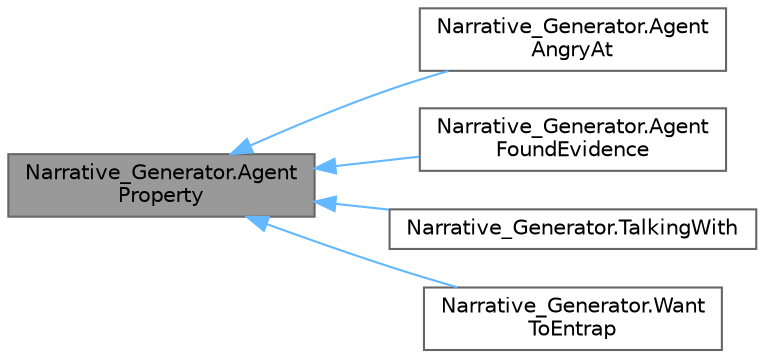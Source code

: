 digraph "Narrative_Generator.AgentProperty"
{
 // LATEX_PDF_SIZE
  bgcolor="transparent";
  edge [fontname=Helvetica,fontsize=10,labelfontname=Helvetica,labelfontsize=10];
  node [fontname=Helvetica,fontsize=10,shape=box,height=0.2,width=0.4];
  rankdir="LR";
  Node1 [label="Narrative_Generator.Agent\lProperty",height=0.2,width=0.4,color="gray40", fillcolor="grey60", style="filled", fontcolor="black",tooltip="Base class for implementing derived classes that implement various properties of agents."];
  Node1 -> Node2 [dir="back",color="steelblue1",style="solid"];
  Node2 [label="Narrative_Generator.Agent\lAngryAt",height=0.2,width=0.4,color="gray40", fillcolor="white", style="filled",URL="$class_narrative___generator_1_1_agent_angry_at.html",tooltip="A class representing the state of the agent's anger and the object of this anger."];
  Node1 -> Node3 [dir="back",color="steelblue1",style="solid"];
  Node3 [label="Narrative_Generator.Agent\lFoundEvidence",height=0.2,width=0.4,color="gray40", fillcolor="white", style="filled",URL="$class_narrative___generator_1_1_agent_found_evidence.html",tooltip="A class that implements the knowledge and memory of an agent regarding the evidence found on other ag..."];
  Node1 -> Node4 [dir="back",color="steelblue1",style="solid"];
  Node4 [label="Narrative_Generator.TalkingWith",height=0.2,width=0.4,color="gray40", fillcolor="white", style="filled",URL="$class_narrative___generator_1_1_talking_with.html",tooltip="A class that implements the agent's belief that he is in a conversation with some other agent and sto..."];
  Node1 -> Node5 [dir="back",color="steelblue1",style="solid"];
  Node5 [label="Narrative_Generator.Want\lToEntrap",height=0.2,width=0.4,color="gray40", fillcolor="white", style="filled",URL="$class_narrative___generator_1_1_want_to_entrap.html",tooltip="A class that implements the agent's beliefs about whether he wants to entrap (move) some other agent ..."];
}
